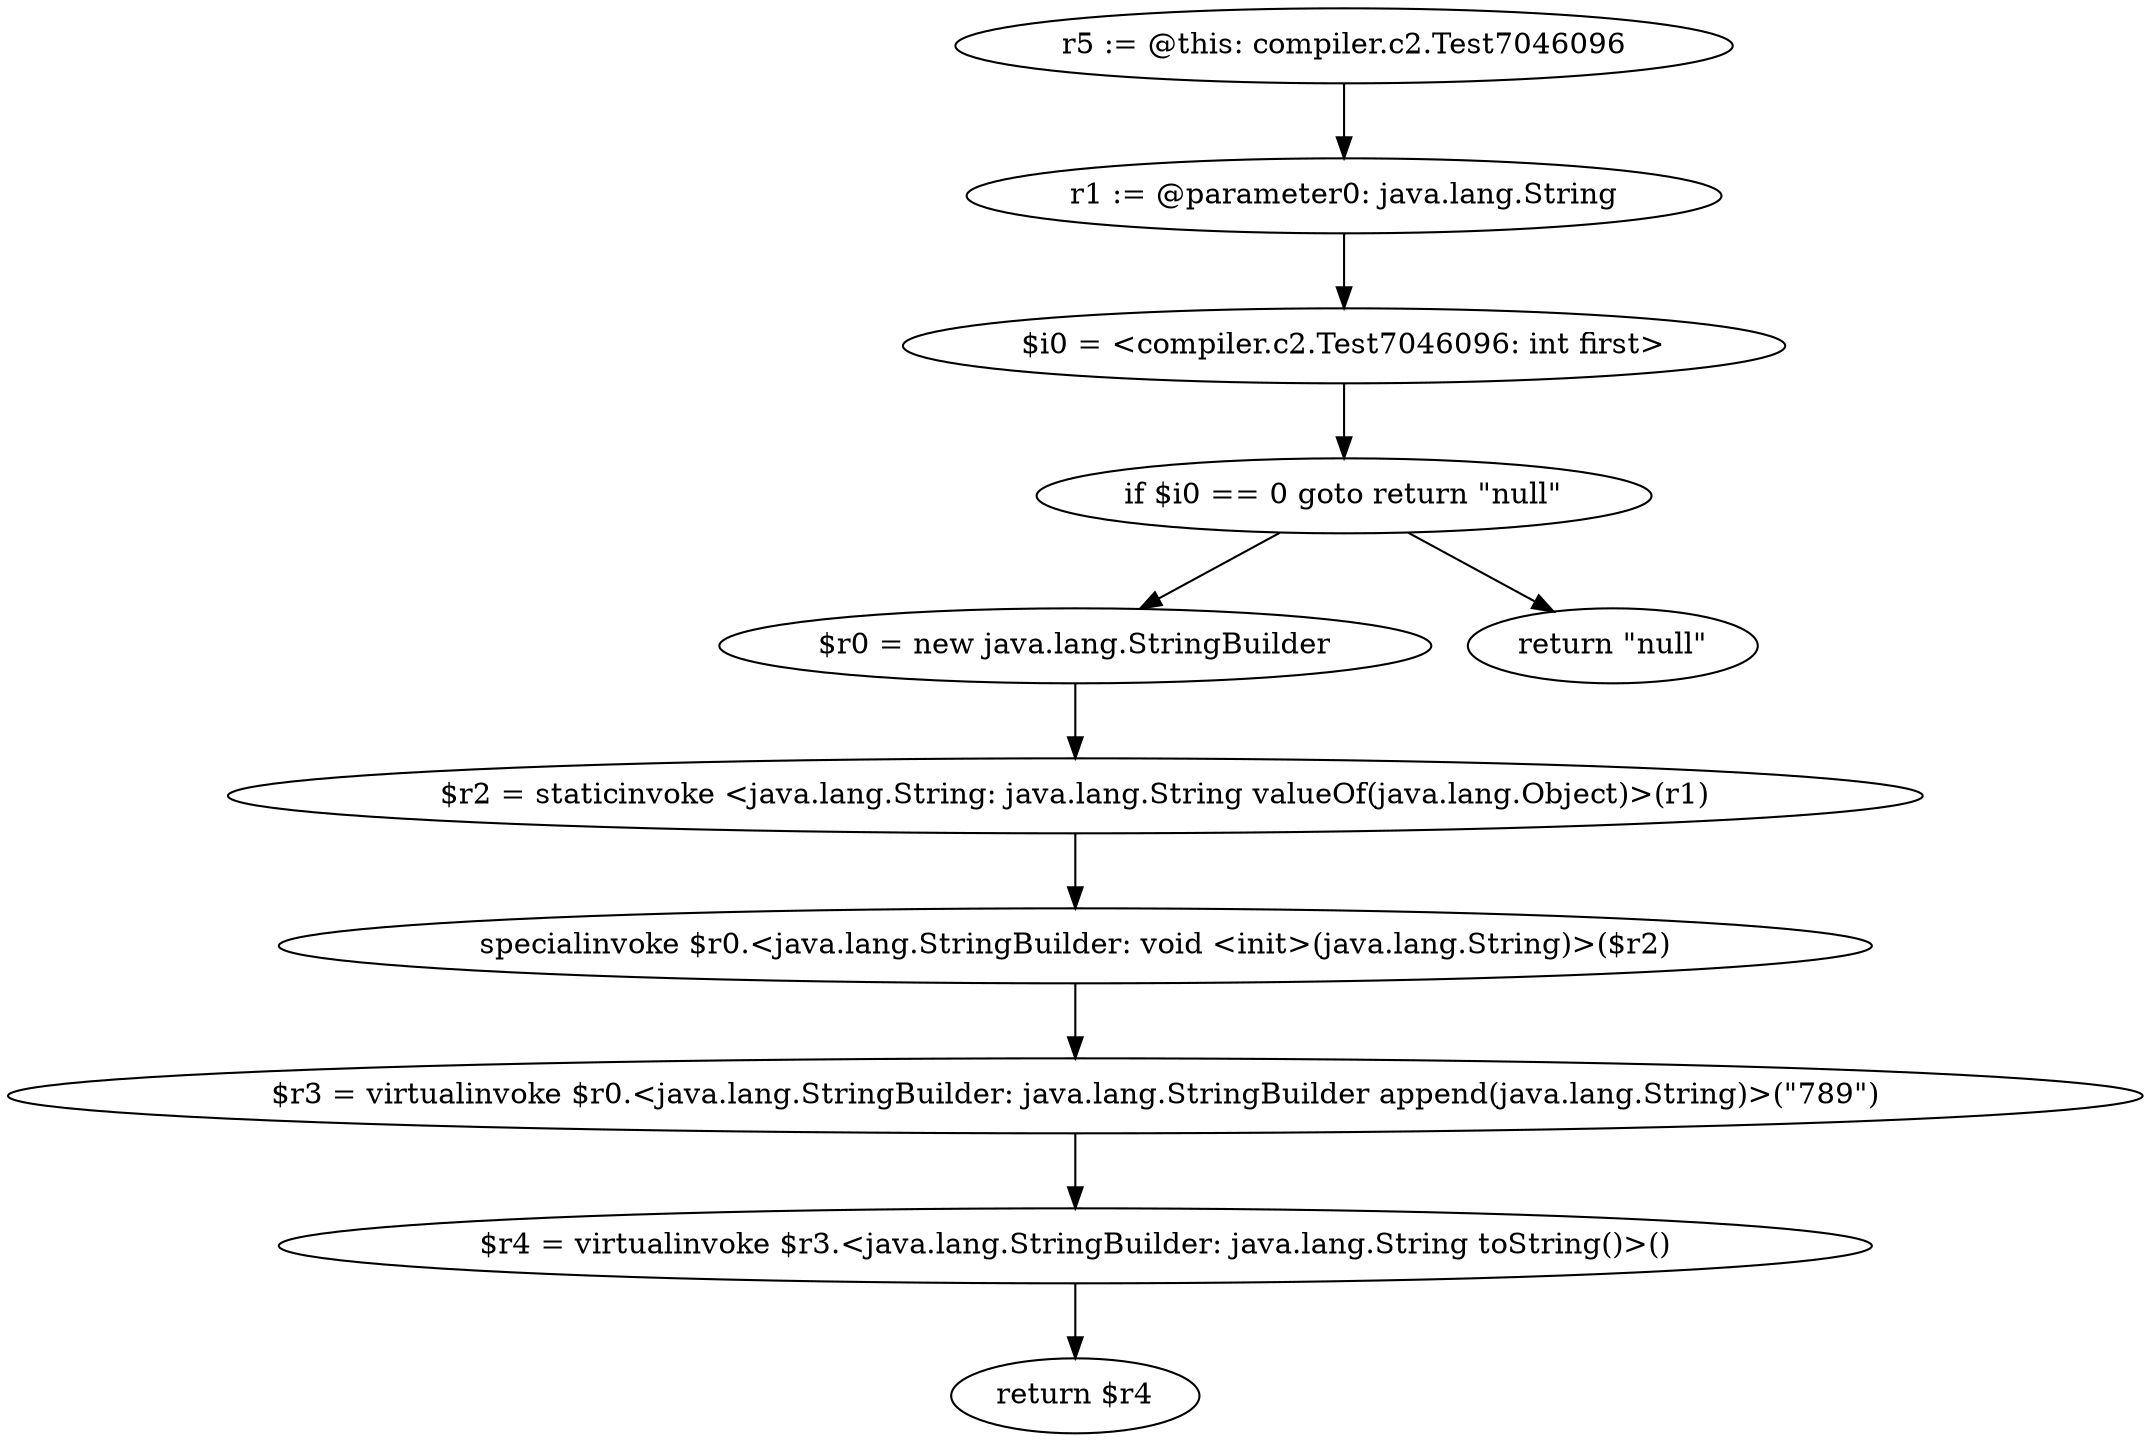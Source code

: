 digraph "unitGraph" {
    "r5 := @this: compiler.c2.Test7046096"
    "r1 := @parameter0: java.lang.String"
    "$i0 = <compiler.c2.Test7046096: int first>"
    "if $i0 == 0 goto return \"null\""
    "$r0 = new java.lang.StringBuilder"
    "$r2 = staticinvoke <java.lang.String: java.lang.String valueOf(java.lang.Object)>(r1)"
    "specialinvoke $r0.<java.lang.StringBuilder: void <init>(java.lang.String)>($r2)"
    "$r3 = virtualinvoke $r0.<java.lang.StringBuilder: java.lang.StringBuilder append(java.lang.String)>(\"789\")"
    "$r4 = virtualinvoke $r3.<java.lang.StringBuilder: java.lang.String toString()>()"
    "return $r4"
    "return \"null\""
    "r5 := @this: compiler.c2.Test7046096"->"r1 := @parameter0: java.lang.String";
    "r1 := @parameter0: java.lang.String"->"$i0 = <compiler.c2.Test7046096: int first>";
    "$i0 = <compiler.c2.Test7046096: int first>"->"if $i0 == 0 goto return \"null\"";
    "if $i0 == 0 goto return \"null\""->"$r0 = new java.lang.StringBuilder";
    "if $i0 == 0 goto return \"null\""->"return \"null\"";
    "$r0 = new java.lang.StringBuilder"->"$r2 = staticinvoke <java.lang.String: java.lang.String valueOf(java.lang.Object)>(r1)";
    "$r2 = staticinvoke <java.lang.String: java.lang.String valueOf(java.lang.Object)>(r1)"->"specialinvoke $r0.<java.lang.StringBuilder: void <init>(java.lang.String)>($r2)";
    "specialinvoke $r0.<java.lang.StringBuilder: void <init>(java.lang.String)>($r2)"->"$r3 = virtualinvoke $r0.<java.lang.StringBuilder: java.lang.StringBuilder append(java.lang.String)>(\"789\")";
    "$r3 = virtualinvoke $r0.<java.lang.StringBuilder: java.lang.StringBuilder append(java.lang.String)>(\"789\")"->"$r4 = virtualinvoke $r3.<java.lang.StringBuilder: java.lang.String toString()>()";
    "$r4 = virtualinvoke $r3.<java.lang.StringBuilder: java.lang.String toString()>()"->"return $r4";
}
